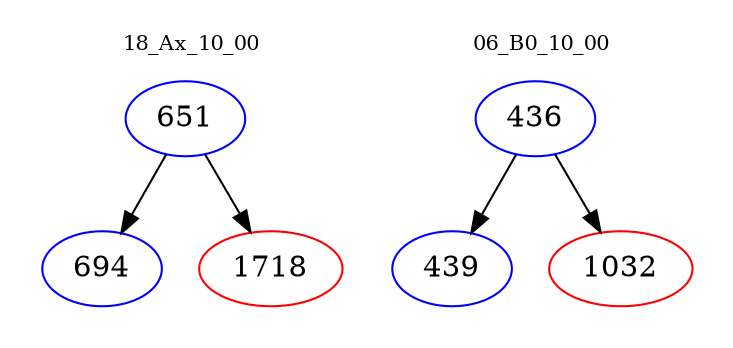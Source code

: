 digraph{
subgraph cluster_0 {
color = white
label = "18_Ax_10_00";
fontsize=10;
T0_651 [label="651", color="blue"]
T0_651 -> T0_694 [color="black"]
T0_694 [label="694", color="blue"]
T0_651 -> T0_1718 [color="black"]
T0_1718 [label="1718", color="red"]
}
subgraph cluster_1 {
color = white
label = "06_B0_10_00";
fontsize=10;
T1_436 [label="436", color="blue"]
T1_436 -> T1_439 [color="black"]
T1_439 [label="439", color="blue"]
T1_436 -> T1_1032 [color="black"]
T1_1032 [label="1032", color="red"]
}
}
